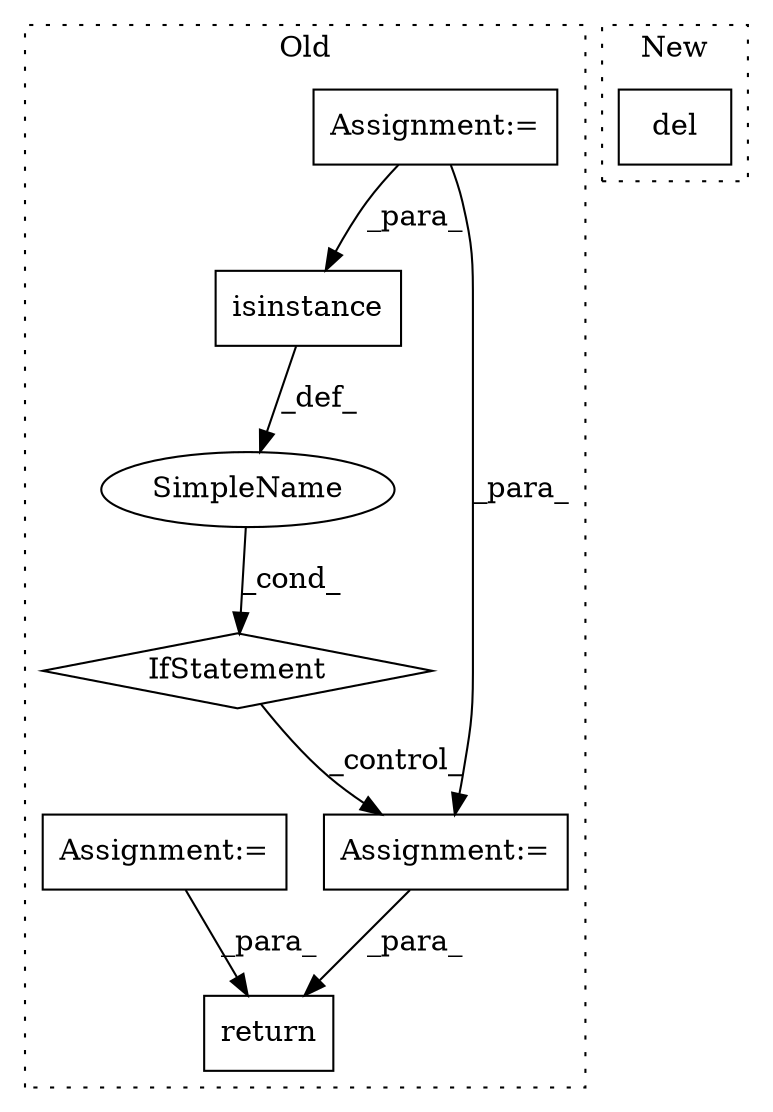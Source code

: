 digraph G {
subgraph cluster0 {
1 [label="isinstance" a="32" s="1236,1257" l="11,1" shape="box"];
3 [label="IfStatement" a="25" s="1232,1258" l="4,2" shape="diamond"];
4 [label="SimpleName" a="42" s="" l="" shape="ellipse"];
5 [label="Assignment:=" a="7" s="1273" l="1" shape="box"];
6 [label="Assignment:=" a="7" s="1028" l="5" shape="box"];
7 [label="return" a="41" s="1324" l="7" shape="box"];
8 [label="Assignment:=" a="7" s="1043" l="1" shape="box"];
label = "Old";
style="dotted";
}
subgraph cluster1 {
2 [label="del" a="32" s="1006,1015" l="4,1" shape="box"];
label = "New";
style="dotted";
}
1 -> 4 [label="_def_"];
3 -> 5 [label="_control_"];
4 -> 3 [label="_cond_"];
5 -> 7 [label="_para_"];
6 -> 5 [label="_para_"];
6 -> 1 [label="_para_"];
8 -> 7 [label="_para_"];
}